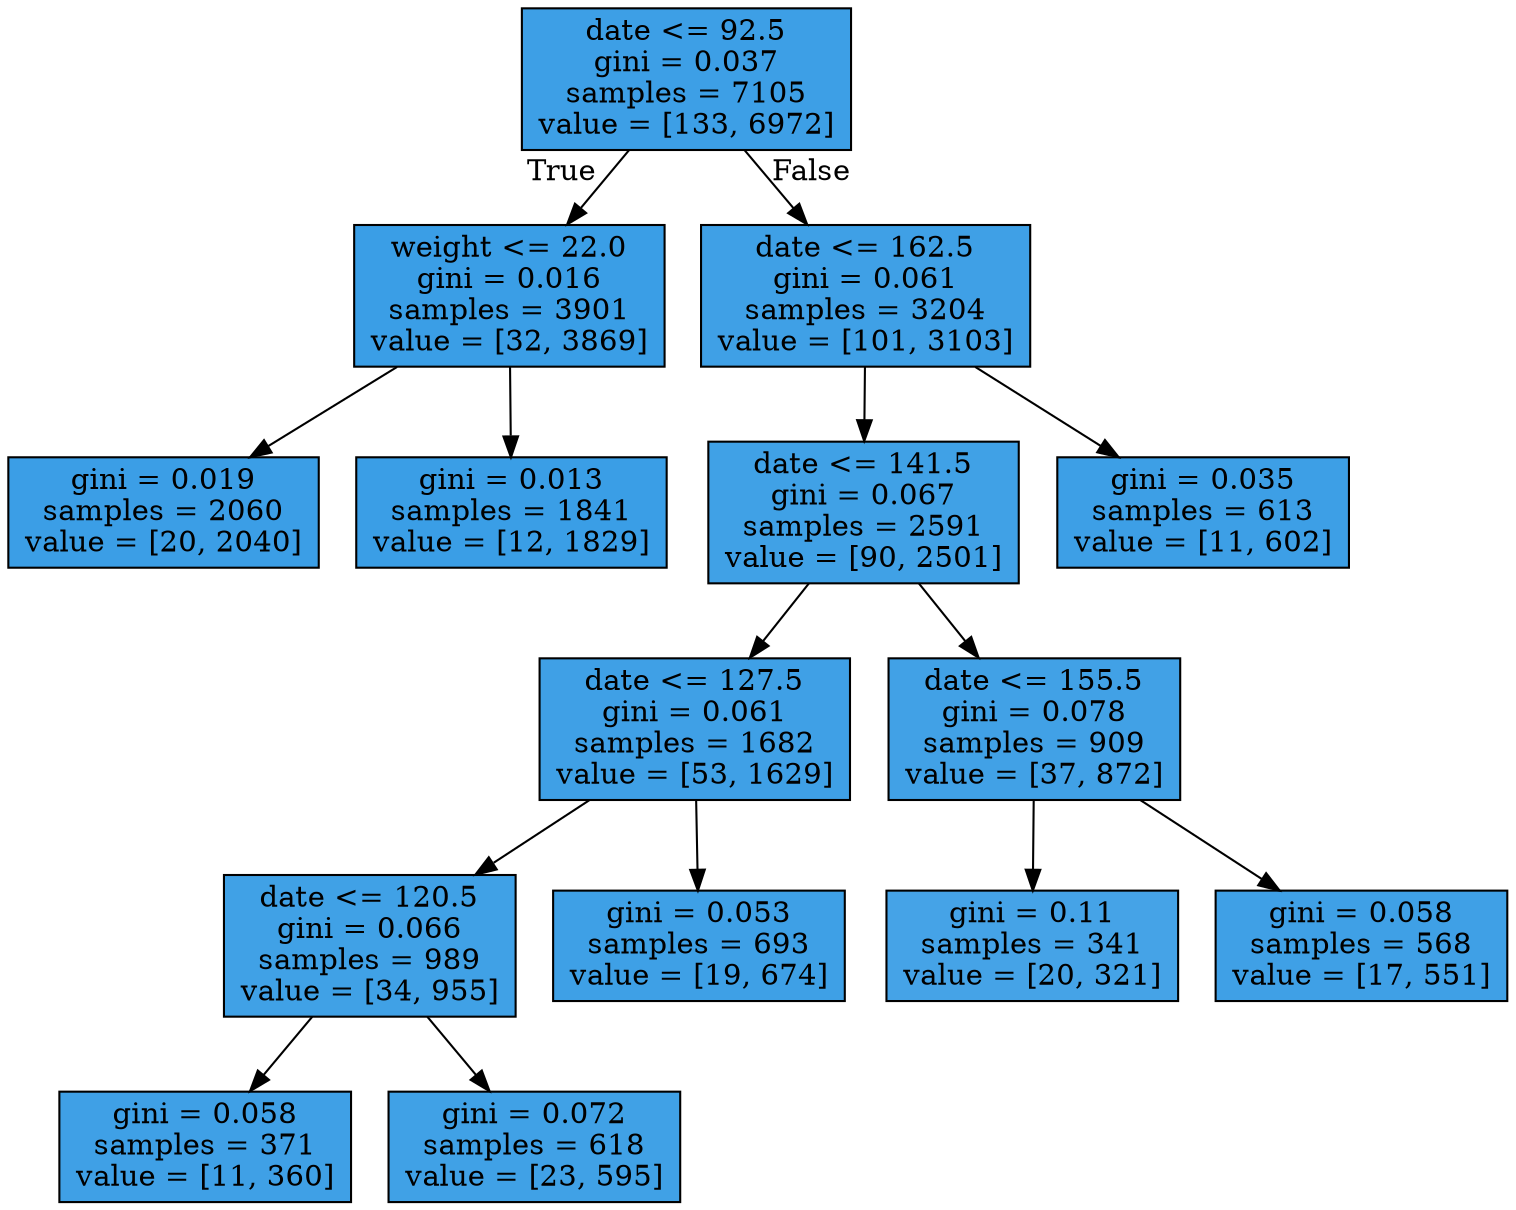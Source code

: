 digraph Tree {
node [shape=box, style="filled", color="black"] ;
0 [label="date <= 92.5\ngini = 0.037\nsamples = 7105\nvalue = [133, 6972]", fillcolor="#399de5fa"] ;
1 [label="weight <= 22.0\ngini = 0.016\nsamples = 3901\nvalue = [32, 3869]", fillcolor="#399de5fd"] ;
0 -> 1 [labeldistance=2.5, labelangle=45, headlabel="True"] ;
2 [label="gini = 0.019\nsamples = 2060\nvalue = [20, 2040]", fillcolor="#399de5fc"] ;
1 -> 2 ;
3 [label="gini = 0.013\nsamples = 1841\nvalue = [12, 1829]", fillcolor="#399de5fd"] ;
1 -> 3 ;
4 [label="date <= 162.5\ngini = 0.061\nsamples = 3204\nvalue = [101, 3103]", fillcolor="#399de5f7"] ;
0 -> 4 [labeldistance=2.5, labelangle=-45, headlabel="False"] ;
5 [label="date <= 141.5\ngini = 0.067\nsamples = 2591\nvalue = [90, 2501]", fillcolor="#399de5f6"] ;
4 -> 5 ;
6 [label="date <= 127.5\ngini = 0.061\nsamples = 1682\nvalue = [53, 1629]", fillcolor="#399de5f7"] ;
5 -> 6 ;
7 [label="date <= 120.5\ngini = 0.066\nsamples = 989\nvalue = [34, 955]", fillcolor="#399de5f6"] ;
6 -> 7 ;
8 [label="gini = 0.058\nsamples = 371\nvalue = [11, 360]", fillcolor="#399de5f7"] ;
7 -> 8 ;
9 [label="gini = 0.072\nsamples = 618\nvalue = [23, 595]", fillcolor="#399de5f5"] ;
7 -> 9 ;
10 [label="gini = 0.053\nsamples = 693\nvalue = [19, 674]", fillcolor="#399de5f8"] ;
6 -> 10 ;
11 [label="date <= 155.5\ngini = 0.078\nsamples = 909\nvalue = [37, 872]", fillcolor="#399de5f4"] ;
5 -> 11 ;
12 [label="gini = 0.11\nsamples = 341\nvalue = [20, 321]", fillcolor="#399de5ef"] ;
11 -> 12 ;
13 [label="gini = 0.058\nsamples = 568\nvalue = [17, 551]", fillcolor="#399de5f7"] ;
11 -> 13 ;
14 [label="gini = 0.035\nsamples = 613\nvalue = [11, 602]", fillcolor="#399de5fa"] ;
4 -> 14 ;
}